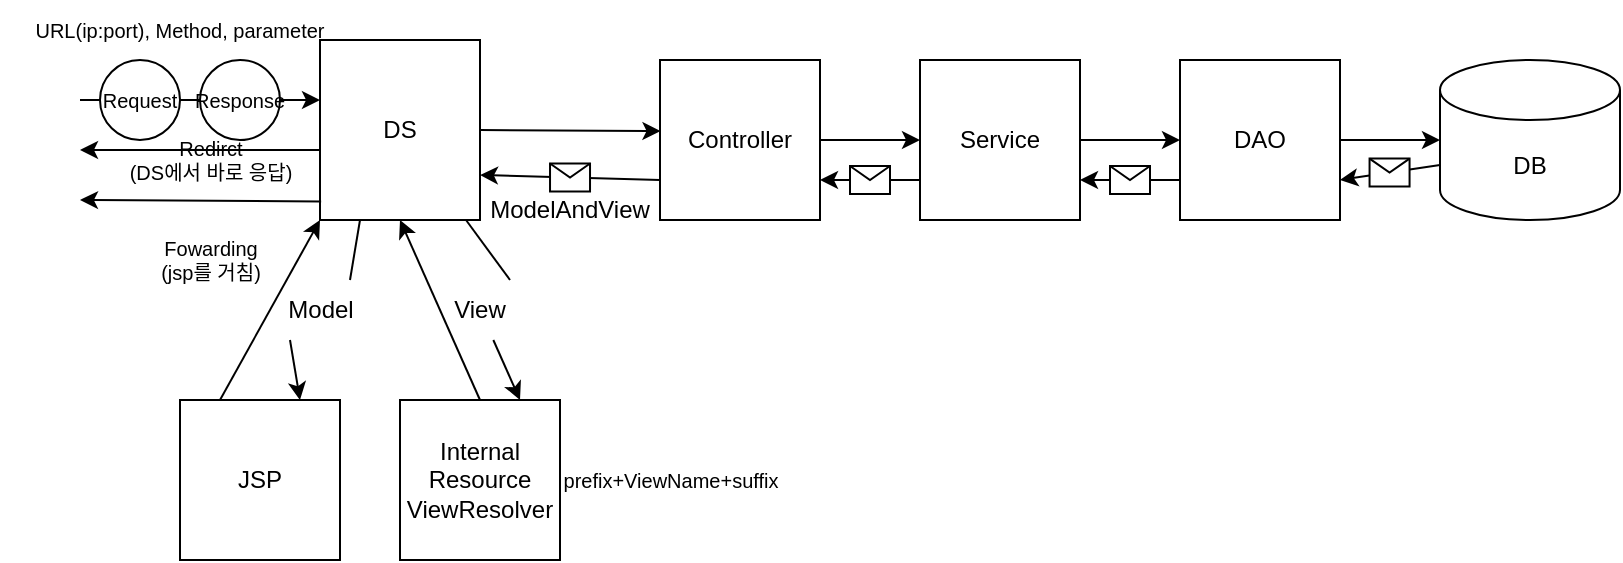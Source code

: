 <mxfile version="20.8.17" type="github" pages="3">
  <diagram name="페이지-1" id="kmOCGzDiKC8r4Smnca_1">
    <mxGraphModel dx="2876" dy="999" grid="1" gridSize="10" guides="1" tooltips="1" connect="1" arrows="1" fold="1" page="1" pageScale="1" pageWidth="827" pageHeight="1169" math="0" shadow="0">
      <root>
        <mxCell id="0" />
        <mxCell id="1" parent="0" />
        <mxCell id="FqQMGIi-P3rt23NI9rXm-1" value="DB" style="shape=cylinder3;whiteSpace=wrap;html=1;boundedLbl=1;backgroundOutline=1;size=15;" parent="1" vertex="1">
          <mxGeometry x="330" y="410" width="90" height="80" as="geometry" />
        </mxCell>
        <mxCell id="FqQMGIi-P3rt23NI9rXm-2" value="DAO" style="whiteSpace=wrap;html=1;aspect=fixed;" parent="1" vertex="1">
          <mxGeometry x="200" y="410" width="80" height="80" as="geometry" />
        </mxCell>
        <mxCell id="FqQMGIi-P3rt23NI9rXm-3" value="Service" style="rounded=0;whiteSpace=wrap;html=1;" parent="1" vertex="1">
          <mxGeometry x="70" y="410" width="80" height="80" as="geometry" />
        </mxCell>
        <mxCell id="FqQMGIi-P3rt23NI9rXm-4" value="Controller" style="rounded=0;whiteSpace=wrap;html=1;" parent="1" vertex="1">
          <mxGeometry x="-60" y="410" width="80" height="80" as="geometry" />
        </mxCell>
        <mxCell id="FqQMGIi-P3rt23NI9rXm-5" value="JSP" style="rounded=0;whiteSpace=wrap;html=1;" parent="1" vertex="1">
          <mxGeometry x="-300" y="580" width="80" height="80" as="geometry" />
        </mxCell>
        <mxCell id="FqQMGIi-P3rt23NI9rXm-6" value="DS" style="rounded=0;whiteSpace=wrap;html=1;" parent="1" vertex="1">
          <mxGeometry x="-230" y="400" width="80" height="90" as="geometry" />
        </mxCell>
        <mxCell id="FqQMGIi-P3rt23NI9rXm-7" value="Internal&lt;br&gt;Resource&lt;br&gt;ViewResolver" style="rounded=0;whiteSpace=wrap;html=1;" parent="1" vertex="1">
          <mxGeometry x="-190" y="580" width="80" height="80" as="geometry" />
        </mxCell>
        <mxCell id="FqQMGIi-P3rt23NI9rXm-9" value="" style="endArrow=classic;html=1;rounded=0;entryX=0.003;entryY=0.444;entryDx=0;entryDy=0;exitX=1;exitY=0.5;exitDx=0;exitDy=0;entryPerimeter=0;" parent="1" source="FqQMGIi-P3rt23NI9rXm-6" target="FqQMGIi-P3rt23NI9rXm-4" edge="1">
          <mxGeometry width="50" height="50" relative="1" as="geometry">
            <mxPoint x="-90" y="450" as="sourcePoint" />
            <mxPoint x="-40" y="400" as="targetPoint" />
          </mxGeometry>
        </mxCell>
        <mxCell id="FqQMGIi-P3rt23NI9rXm-10" value="" style="endArrow=classic;html=1;rounded=0;entryX=0;entryY=0.5;entryDx=0;entryDy=0;exitX=1;exitY=0.5;exitDx=0;exitDy=0;" parent="1" source="FqQMGIi-P3rt23NI9rXm-4" target="FqQMGIi-P3rt23NI9rXm-3" edge="1">
          <mxGeometry width="50" height="50" relative="1" as="geometry">
            <mxPoint x="40" y="450" as="sourcePoint" />
            <mxPoint x="90" y="400" as="targetPoint" />
          </mxGeometry>
        </mxCell>
        <mxCell id="FqQMGIi-P3rt23NI9rXm-11" value="" style="endArrow=classic;html=1;rounded=0;entryX=0;entryY=0.5;entryDx=0;entryDy=0;exitX=1;exitY=0.5;exitDx=0;exitDy=0;" parent="1" source="FqQMGIi-P3rt23NI9rXm-3" target="FqQMGIi-P3rt23NI9rXm-2" edge="1">
          <mxGeometry width="50" height="50" relative="1" as="geometry">
            <mxPoint x="170" y="450" as="sourcePoint" />
            <mxPoint x="220" y="400" as="targetPoint" />
          </mxGeometry>
        </mxCell>
        <mxCell id="FqQMGIi-P3rt23NI9rXm-12" value="" style="endArrow=classic;html=1;rounded=0;entryX=0;entryY=0.5;entryDx=0;entryDy=0;entryPerimeter=0;exitX=1;exitY=0.5;exitDx=0;exitDy=0;" parent="1" source="FqQMGIi-P3rt23NI9rXm-2" target="FqQMGIi-P3rt23NI9rXm-1" edge="1">
          <mxGeometry width="50" height="50" relative="1" as="geometry">
            <mxPoint x="300" y="450" as="sourcePoint" />
            <mxPoint x="350" y="400" as="targetPoint" />
          </mxGeometry>
        </mxCell>
        <mxCell id="FqQMGIi-P3rt23NI9rXm-13" value="" style="endArrow=classic;html=1;rounded=0;exitX=0;exitY=0;exitDx=0;exitDy=52.5;exitPerimeter=0;" parent="1" source="FqQMGIi-P3rt23NI9rXm-1" edge="1">
          <mxGeometry relative="1" as="geometry">
            <mxPoint x="50" y="569.66" as="sourcePoint" />
            <mxPoint x="280" y="470" as="targetPoint" />
          </mxGeometry>
        </mxCell>
        <mxCell id="FqQMGIi-P3rt23NI9rXm-14" value="" style="shape=message;html=1;outlineConnect=0;" parent="FqQMGIi-P3rt23NI9rXm-13" vertex="1">
          <mxGeometry width="20" height="14" relative="1" as="geometry">
            <mxPoint x="-10" y="-7" as="offset" />
          </mxGeometry>
        </mxCell>
        <mxCell id="FqQMGIi-P3rt23NI9rXm-15" value="" style="endArrow=classic;html=1;rounded=0;exitX=0;exitY=0.75;exitDx=0;exitDy=0;entryX=1;entryY=0.75;entryDx=0;entryDy=0;" parent="1" source="FqQMGIi-P3rt23NI9rXm-2" target="FqQMGIi-P3rt23NI9rXm-3" edge="1">
          <mxGeometry relative="1" as="geometry">
            <mxPoint x="130" y="560" as="sourcePoint" />
            <mxPoint x="150" y="475" as="targetPoint" />
          </mxGeometry>
        </mxCell>
        <mxCell id="FqQMGIi-P3rt23NI9rXm-16" value="" style="shape=message;html=1;outlineConnect=0;" parent="FqQMGIi-P3rt23NI9rXm-15" vertex="1">
          <mxGeometry width="20" height="14" relative="1" as="geometry">
            <mxPoint x="-10" y="-7" as="offset" />
          </mxGeometry>
        </mxCell>
        <mxCell id="FqQMGIi-P3rt23NI9rXm-17" value="" style="endArrow=classic;html=1;rounded=0;exitX=0;exitY=0.75;exitDx=0;exitDy=0;entryX=1;entryY=0.75;entryDx=0;entryDy=0;" parent="1" source="FqQMGIi-P3rt23NI9rXm-3" target="FqQMGIi-P3rt23NI9rXm-4" edge="1">
          <mxGeometry relative="1" as="geometry">
            <mxPoint x="-40" y="540" as="sourcePoint" />
            <mxPoint x="60" y="540" as="targetPoint" />
          </mxGeometry>
        </mxCell>
        <mxCell id="FqQMGIi-P3rt23NI9rXm-18" value="" style="shape=message;html=1;outlineConnect=0;" parent="FqQMGIi-P3rt23NI9rXm-17" vertex="1">
          <mxGeometry width="20" height="14" relative="1" as="geometry">
            <mxPoint x="-10" y="-7" as="offset" />
          </mxGeometry>
        </mxCell>
        <mxCell id="FqQMGIi-P3rt23NI9rXm-19" value="" style="endArrow=classic;html=1;rounded=0;entryX=1;entryY=0.75;entryDx=0;entryDy=0;exitX=0;exitY=0.75;exitDx=0;exitDy=0;" parent="1" source="FqQMGIi-P3rt23NI9rXm-4" target="FqQMGIi-P3rt23NI9rXm-6" edge="1">
          <mxGeometry relative="1" as="geometry">
            <mxPoint x="-60" y="470" as="sourcePoint" />
            <mxPoint x="60" y="540" as="targetPoint" />
          </mxGeometry>
        </mxCell>
        <mxCell id="FqQMGIi-P3rt23NI9rXm-20" value="" style="shape=message;html=1;outlineConnect=0;" parent="FqQMGIi-P3rt23NI9rXm-19" vertex="1">
          <mxGeometry width="20" height="14" relative="1" as="geometry">
            <mxPoint x="-10" y="-7" as="offset" />
          </mxGeometry>
        </mxCell>
        <mxCell id="FqQMGIi-P3rt23NI9rXm-22" value="ModelAndView" style="text;html=1;strokeColor=none;fillColor=none;align=center;verticalAlign=middle;whiteSpace=wrap;rounded=0;" parent="1" vertex="1">
          <mxGeometry x="-170" y="470" width="130" height="30" as="geometry" />
        </mxCell>
        <mxCell id="FqQMGIi-P3rt23NI9rXm-23" value="" style="endArrow=classic;html=1;rounded=0;entryX=0.75;entryY=0;entryDx=0;entryDy=0;startArrow=none;" parent="1" source="FqQMGIi-P3rt23NI9rXm-24" target="FqQMGIi-P3rt23NI9rXm-7" edge="1">
          <mxGeometry width="50" height="50" relative="1" as="geometry">
            <mxPoint x="-10" y="560" as="sourcePoint" />
            <mxPoint x="40" y="510" as="targetPoint" />
          </mxGeometry>
        </mxCell>
        <mxCell id="FqQMGIi-P3rt23NI9rXm-25" value="&lt;font style=&quot;font-size: 10px;&quot;&gt;prefix+ViewName+suffix&lt;/font&gt;" style="text;html=1;align=center;verticalAlign=middle;resizable=0;points=[];autosize=1;strokeColor=none;fillColor=none;" parent="1" vertex="1">
          <mxGeometry x="-120" y="605" width="130" height="30" as="geometry" />
        </mxCell>
        <mxCell id="FqQMGIi-P3rt23NI9rXm-26" value="" style="endArrow=classic;html=1;rounded=0;exitX=0.5;exitY=0;exitDx=0;exitDy=0;entryX=0.5;entryY=1;entryDx=0;entryDy=0;" parent="1" source="FqQMGIi-P3rt23NI9rXm-7" target="FqQMGIi-P3rt23NI9rXm-6" edge="1">
          <mxGeometry width="50" height="50" relative="1" as="geometry">
            <mxPoint x="-10" y="560" as="sourcePoint" />
            <mxPoint x="40" y="510" as="targetPoint" />
          </mxGeometry>
        </mxCell>
        <mxCell id="FqQMGIi-P3rt23NI9rXm-28" value="" style="endArrow=classic;html=1;rounded=0;exitX=0.25;exitY=1;exitDx=0;exitDy=0;entryX=0.75;entryY=0;entryDx=0;entryDy=0;startArrow=none;" parent="1" source="FqQMGIi-P3rt23NI9rXm-34" target="FqQMGIi-P3rt23NI9rXm-5" edge="1">
          <mxGeometry width="50" height="50" relative="1" as="geometry">
            <mxPoint x="-270" y="670" as="sourcePoint" />
            <mxPoint x="-220" y="620" as="targetPoint" />
          </mxGeometry>
        </mxCell>
        <mxCell id="FqQMGIi-P3rt23NI9rXm-31" value="" style="endArrow=classic;html=1;rounded=0;exitX=0.25;exitY=0;exitDx=0;exitDy=0;" parent="1" source="FqQMGIi-P3rt23NI9rXm-5" edge="1">
          <mxGeometry width="50" height="50" relative="1" as="geometry">
            <mxPoint x="-280" y="540" as="sourcePoint" />
            <mxPoint x="-230" y="490" as="targetPoint" />
          </mxGeometry>
        </mxCell>
        <mxCell id="FqQMGIi-P3rt23NI9rXm-35" value="" style="endArrow=none;html=1;rounded=0;entryX=0.75;entryY=0;entryDx=0;entryDy=0;" parent="1" source="FqQMGIi-P3rt23NI9rXm-6" target="FqQMGIi-P3rt23NI9rXm-24" edge="1">
          <mxGeometry width="50" height="50" relative="1" as="geometry">
            <mxPoint x="-171.538" y="490.0" as="sourcePoint" />
            <mxPoint x="-130" y="580" as="targetPoint" />
          </mxGeometry>
        </mxCell>
        <mxCell id="FqQMGIi-P3rt23NI9rXm-24" value="View" style="text;html=1;strokeColor=none;fillColor=none;align=center;verticalAlign=middle;whiteSpace=wrap;rounded=0;" parent="1" vertex="1">
          <mxGeometry x="-180" y="520" width="60" height="30" as="geometry" />
        </mxCell>
        <mxCell id="FqQMGIi-P3rt23NI9rXm-36" value="" style="endArrow=none;html=1;rounded=0;exitX=0.25;exitY=1;exitDx=0;exitDy=0;entryX=0.75;entryY=0;entryDx=0;entryDy=0;" parent="1" source="FqQMGIi-P3rt23NI9rXm-6" target="FqQMGIi-P3rt23NI9rXm-34" edge="1">
          <mxGeometry width="50" height="50" relative="1" as="geometry">
            <mxPoint x="-210" y="490.0" as="sourcePoint" />
            <mxPoint x="-240" y="580" as="targetPoint" />
          </mxGeometry>
        </mxCell>
        <mxCell id="FqQMGIi-P3rt23NI9rXm-34" value="Model" style="text;html=1;align=center;verticalAlign=middle;resizable=0;points=[];autosize=1;strokeColor=none;fillColor=none;" parent="1" vertex="1">
          <mxGeometry x="-260" y="520" width="60" height="30" as="geometry" />
        </mxCell>
        <mxCell id="FqQMGIi-P3rt23NI9rXm-37" value="" style="endArrow=classic;html=1;rounded=0;exitX=0;exitY=0.611;exitDx=0;exitDy=0;exitPerimeter=0;" parent="1" source="FqQMGIi-P3rt23NI9rXm-6" edge="1">
          <mxGeometry width="50" height="50" relative="1" as="geometry">
            <mxPoint x="-10" y="560" as="sourcePoint" />
            <mxPoint x="-350" y="455" as="targetPoint" />
          </mxGeometry>
        </mxCell>
        <mxCell id="FqQMGIi-P3rt23NI9rXm-39" value="" style="endArrow=classic;html=1;rounded=0;fontSize=10;" parent="1" edge="1">
          <mxGeometry width="50" height="50" relative="1" as="geometry">
            <mxPoint x="-350" y="430" as="sourcePoint" />
            <mxPoint x="-230" y="430" as="targetPoint" />
          </mxGeometry>
        </mxCell>
        <mxCell id="FqQMGIi-P3rt23NI9rXm-40" value="URL(ip:port), Method, parameter" style="text;html=1;strokeColor=none;fillColor=none;align=center;verticalAlign=middle;whiteSpace=wrap;rounded=0;fontSize=10;" parent="1" vertex="1">
          <mxGeometry x="-390" y="380" width="180" height="30" as="geometry" />
        </mxCell>
        <mxCell id="FqQMGIi-P3rt23NI9rXm-41" value="Request" style="ellipse;whiteSpace=wrap;html=1;aspect=fixed;fontSize=10;" parent="1" vertex="1">
          <mxGeometry x="-340" y="410" width="40" height="40" as="geometry" />
        </mxCell>
        <mxCell id="FqQMGIi-P3rt23NI9rXm-42" value="Response" style="ellipse;whiteSpace=wrap;html=1;aspect=fixed;fontSize=10;" parent="1" vertex="1">
          <mxGeometry x="-290" y="410" width="40" height="40" as="geometry" />
        </mxCell>
        <mxCell id="FqQMGIi-P3rt23NI9rXm-47" value="Redirct&lt;br&gt;(DS에서 바로 응답)" style="text;html=1;align=center;verticalAlign=middle;resizable=0;points=[];autosize=1;strokeColor=none;fillColor=none;fontSize=10;" parent="1" vertex="1">
          <mxGeometry x="-340" y="440" width="110" height="40" as="geometry" />
        </mxCell>
        <mxCell id="FqQMGIi-P3rt23NI9rXm-49" value="Fowarding&lt;br&gt;(jsp를 거침)" style="text;html=1;align=center;verticalAlign=middle;resizable=0;points=[];autosize=1;strokeColor=none;fillColor=none;fontSize=10;" parent="1" vertex="1">
          <mxGeometry x="-325" y="490" width="80" height="40" as="geometry" />
        </mxCell>
        <mxCell id="FqQMGIi-P3rt23NI9rXm-50" value="" style="endArrow=classic;html=1;rounded=0;fontSize=10;exitX=0.007;exitY=0.897;exitDx=0;exitDy=0;exitPerimeter=0;" parent="1" source="FqQMGIi-P3rt23NI9rXm-6" edge="1">
          <mxGeometry width="50" height="50" relative="1" as="geometry">
            <mxPoint x="40" y="550" as="sourcePoint" />
            <mxPoint x="-350" y="480" as="targetPoint" />
          </mxGeometry>
        </mxCell>
      </root>
    </mxGraphModel>
  </diagram>
  <diagram id="bPMXO4C8XbGzKdo8tmHt" name="페이지-2">
    <mxGraphModel dx="1434" dy="699" grid="1" gridSize="10" guides="1" tooltips="1" connect="1" arrows="1" fold="1" page="1" pageScale="1" pageWidth="1169" pageHeight="827" math="0" shadow="0">
      <root>
        <mxCell id="0" />
        <mxCell id="1" parent="0" />
        <mxCell id="dd86sk9YXWkYfN5iBjNa-2" value="ProductDAO" style="swimlane;fontStyle=1;align=center;verticalAlign=top;childLayout=stackLayout;horizontal=1;startSize=26;horizontalStack=0;resizeParent=1;resizeParentMax=0;resizeLast=0;collapsible=1;marginBottom=0;fontSize=10;" parent="1" vertex="1">
          <mxGeometry x="880" y="359" width="240" height="158" as="geometry" />
        </mxCell>
        <mxCell id="dd86sk9YXWkYfN5iBjNa-3" value="- sqlSession: SqlSession&#xa;- NAMESPACE : String" style="text;strokeColor=none;fillColor=none;align=left;verticalAlign=top;spacingLeft=4;spacingRight=4;overflow=hidden;rotatable=0;points=[[0,0.5],[1,0.5]];portConstraint=eastwest;fontSize=10;" parent="dd86sk9YXWkYfN5iBjNa-2" vertex="1">
          <mxGeometry y="26" width="240" height="54" as="geometry" />
        </mxCell>
        <mxCell id="dd86sk9YXWkYfN5iBjNa-4" value="" style="line;strokeWidth=1;fillColor=none;align=left;verticalAlign=middle;spacingTop=-1;spacingLeft=3;spacingRight=3;rotatable=0;labelPosition=right;points=[];portConstraint=eastwest;strokeColor=inherit;fontSize=10;" parent="dd86sk9YXWkYfN5iBjNa-2" vertex="1">
          <mxGeometry y="80" width="240" height="8" as="geometry" />
        </mxCell>
        <mxCell id="dd86sk9YXWkYfN5iBjNa-5" value="+ getProudctList(): List&lt;ProudctDTO&gt;&#xa;+ getProductDetail(ProductDTO): ProductDTO&#xa;+ setProductAdd(ProductDTO): int" style="text;strokeColor=none;fillColor=none;align=left;verticalAlign=top;spacingLeft=4;spacingRight=4;overflow=hidden;rotatable=0;points=[[0,0.5],[1,0.5]];portConstraint=eastwest;fontSize=10;" parent="dd86sk9YXWkYfN5iBjNa-2" vertex="1">
          <mxGeometry y="88" width="240" height="70" as="geometry" />
        </mxCell>
        <mxCell id="dd86sk9YXWkYfN5iBjNa-6" value="&lt;span style=&quot;font-size: 12px;&quot;&gt;Product&lt;/span&gt;" style="text;html=1;align=center;verticalAlign=middle;resizable=0;points=[];autosize=1;strokeColor=none;fillColor=none;fontSize=10;" parent="1" vertex="1">
          <mxGeometry x="570" y="269" width="60" height="30" as="geometry" />
        </mxCell>
        <mxCell id="dd86sk9YXWkYfN5iBjNa-8" value="ProductService" style="swimlane;fontStyle=1;align=center;verticalAlign=top;childLayout=stackLayout;horizontal=1;startSize=26;horizontalStack=0;resizeParent=1;resizeParentMax=0;resizeLast=0;collapsible=1;marginBottom=0;fontSize=12;" parent="1" vertex="1">
          <mxGeometry x="480" y="349" width="340" height="180" as="geometry" />
        </mxCell>
        <mxCell id="dd86sk9YXWkYfN5iBjNa-9" value="- productDAO: ProductDAO" style="text;strokeColor=none;fillColor=none;align=left;verticalAlign=top;spacingLeft=4;spacingRight=4;overflow=hidden;rotatable=0;points=[[0,0.5],[1,0.5]];portConstraint=eastwest;fontSize=12;" parent="dd86sk9YXWkYfN5iBjNa-8" vertex="1">
          <mxGeometry y="26" width="340" height="26" as="geometry" />
        </mxCell>
        <mxCell id="dd86sk9YXWkYfN5iBjNa-10" value="" style="line;strokeWidth=1;fillColor=none;align=left;verticalAlign=middle;spacingTop=-1;spacingLeft=3;spacingRight=3;rotatable=0;labelPosition=right;points=[];portConstraint=eastwest;strokeColor=inherit;fontSize=12;" parent="dd86sk9YXWkYfN5iBjNa-8" vertex="1">
          <mxGeometry y="52" width="340" height="8" as="geometry" />
        </mxCell>
        <mxCell id="dd86sk9YXWkYfN5iBjNa-11" value="+ getProudctList(): List&lt;ProudctDTO&gt;&#xa;+ getProductDetail(ProductDTO): ProductDTO&#xa;+ setProductAdd(ProductDTO,  List&lt;ProductOptionDTO): int" style="text;strokeColor=none;fillColor=none;align=left;verticalAlign=top;spacingLeft=4;spacingRight=4;overflow=hidden;rotatable=0;points=[[0,0.5],[1,0.5]];portConstraint=eastwest;fontSize=12;" parent="dd86sk9YXWkYfN5iBjNa-8" vertex="1">
          <mxGeometry y="60" width="340" height="120" as="geometry" />
        </mxCell>
        <mxCell id="dd86sk9YXWkYfN5iBjNa-13" value="ProductController" style="swimlane;fontStyle=1;align=center;verticalAlign=top;childLayout=stackLayout;horizontal=1;startSize=26;horizontalStack=0;resizeParent=1;resizeParentMax=0;resizeLast=0;collapsible=1;marginBottom=0;fontSize=12;" parent="1" vertex="1">
          <mxGeometry x="80" y="319" width="340" height="240" as="geometry" />
        </mxCell>
        <mxCell id="dd86sk9YXWkYfN5iBjNa-14" value="- productService: ProductService" style="text;strokeColor=none;fillColor=none;align=left;verticalAlign=top;spacingLeft=4;spacingRight=4;overflow=hidden;rotatable=0;points=[[0,0.5],[1,0.5]];portConstraint=eastwest;fontSize=12;" parent="dd86sk9YXWkYfN5iBjNa-13" vertex="1">
          <mxGeometry y="26" width="340" height="26" as="geometry" />
        </mxCell>
        <mxCell id="dd86sk9YXWkYfN5iBjNa-15" value="" style="line;strokeWidth=1;fillColor=none;align=left;verticalAlign=middle;spacingTop=-1;spacingLeft=3;spacingRight=3;rotatable=0;labelPosition=right;points=[];portConstraint=eastwest;strokeColor=inherit;fontSize=12;" parent="dd86sk9YXWkYfN5iBjNa-13" vertex="1">
          <mxGeometry y="52" width="340" height="8" as="geometry" />
        </mxCell>
        <mxCell id="dd86sk9YXWkYfN5iBjNa-16" value="+ getProudctList(): ModelAndView&#xa;+ getProductDetail(ProductDTO): String&#xa;+ setProductAdd(): void&#xa;+ setProductAdd(ProductDTO): String" style="text;strokeColor=none;fillColor=none;align=left;verticalAlign=top;spacingLeft=4;spacingRight=4;overflow=hidden;rotatable=0;points=[[0,0.5],[1,0.5]];portConstraint=eastwest;fontSize=12;" parent="dd86sk9YXWkYfN5iBjNa-13" vertex="1">
          <mxGeometry y="60" width="340" height="180" as="geometry" />
        </mxCell>
        <mxCell id="dd86sk9YXWkYfN5iBjNa-17" value="" style="edgeStyle=orthogonalEdgeStyle;rounded=0;orthogonalLoop=1;jettySize=auto;html=1;fontSize=12;" parent="1" source="dd86sk9YXWkYfN5iBjNa-16" target="dd86sk9YXWkYfN5iBjNa-11" edge="1">
          <mxGeometry relative="1" as="geometry" />
        </mxCell>
        <mxCell id="dd86sk9YXWkYfN5iBjNa-18" value="" style="edgeStyle=orthogonalEdgeStyle;rounded=0;orthogonalLoop=1;jettySize=auto;html=1;fontSize=12;entryX=0.003;entryY=0.351;entryDx=0;entryDy=0;entryPerimeter=0;" parent="1" target="dd86sk9YXWkYfN5iBjNa-5" edge="1">
          <mxGeometry relative="1" as="geometry">
            <mxPoint x="820" y="472" as="sourcePoint" />
          </mxGeometry>
        </mxCell>
      </root>
    </mxGraphModel>
  </diagram>
  <diagram id="oPBfthT1JkTsnm_M660C" name="페이지-3">
    <mxGraphModel dx="1434" dy="699" grid="1" gridSize="10" guides="1" tooltips="1" connect="1" arrows="1" fold="1" page="1" pageScale="1" pageWidth="1169" pageHeight="827" math="0" shadow="0">
      <root>
        <mxCell id="0" />
        <mxCell id="1" parent="0" />
        <mxCell id="bkIcqQfw6yyNAf9MLGyl-1" value="Member" style="text;html=1;align=center;verticalAlign=middle;resizable=0;points=[];autosize=1;strokeColor=none;fillColor=none;fontSize=12;" parent="1" vertex="1">
          <mxGeometry x="535" y="270" width="70" height="30" as="geometry" />
        </mxCell>
        <mxCell id="bkIcqQfw6yyNAf9MLGyl-2" value="MemberDAO" style="swimlane;fontStyle=1;align=center;verticalAlign=top;childLayout=stackLayout;horizontal=1;startSize=26;horizontalStack=0;resizeParent=1;resizeParentMax=0;resizeLast=0;collapsible=1;marginBottom=0;fontSize=12;" parent="1" vertex="1">
          <mxGeometry x="840" y="330" width="230" height="200" as="geometry" />
        </mxCell>
        <mxCell id="bkIcqQfw6yyNAf9MLGyl-3" value="- sqlSession: SqlSession&#xa;- NAMESPACE: String" style="text;strokeColor=none;fillColor=none;align=left;verticalAlign=top;spacingLeft=4;spacingRight=4;overflow=hidden;rotatable=0;points=[[0,0.5],[1,0.5]];portConstraint=eastwest;fontSize=12;" parent="bkIcqQfw6yyNAf9MLGyl-2" vertex="1">
          <mxGeometry y="26" width="230" height="94" as="geometry" />
        </mxCell>
        <mxCell id="bkIcqQfw6yyNAf9MLGyl-4" value="" style="line;strokeWidth=1;fillColor=none;align=left;verticalAlign=middle;spacingTop=-1;spacingLeft=3;spacingRight=3;rotatable=0;labelPosition=right;points=[];portConstraint=eastwest;strokeColor=inherit;fontSize=12;" parent="bkIcqQfw6yyNAf9MLGyl-2" vertex="1">
          <mxGeometry y="120" width="230" height="8" as="geometry" />
        </mxCell>
        <mxCell id="bkIcqQfw6yyNAf9MLGyl-5" value="+ setMemberJoin(MemberDTO): int&#xa;+ getMemberList():List&lt;MemberDTO&gt;" style="text;strokeColor=none;fillColor=none;align=left;verticalAlign=top;spacingLeft=4;spacingRight=4;overflow=hidden;rotatable=0;points=[[0,0.5],[1,0.5]];portConstraint=eastwest;fontSize=12;" parent="bkIcqQfw6yyNAf9MLGyl-2" vertex="1">
          <mxGeometry y="128" width="230" height="72" as="geometry" />
        </mxCell>
        <mxCell id="bkIcqQfw6yyNAf9MLGyl-6" value="MemberService " style="swimlane;fontStyle=1;align=center;verticalAlign=top;childLayout=stackLayout;horizontal=1;startSize=26;horizontalStack=0;resizeParent=1;resizeParentMax=0;resizeLast=0;collapsible=1;marginBottom=0;fontSize=12;" parent="1" vertex="1">
          <mxGeometry x="450" y="350" width="240" height="150" as="geometry" />
        </mxCell>
        <mxCell id="bkIcqQfw6yyNAf9MLGyl-7" value="- memberDAO:MemberDAO" style="text;strokeColor=none;fillColor=none;align=left;verticalAlign=top;spacingLeft=4;spacingRight=4;overflow=hidden;rotatable=0;points=[[0,0.5],[1,0.5]];portConstraint=eastwest;fontSize=12;" parent="bkIcqQfw6yyNAf9MLGyl-6" vertex="1">
          <mxGeometry y="26" width="240" height="26" as="geometry" />
        </mxCell>
        <mxCell id="bkIcqQfw6yyNAf9MLGyl-8" value="" style="line;strokeWidth=1;fillColor=none;align=left;verticalAlign=middle;spacingTop=-1;spacingLeft=3;spacingRight=3;rotatable=0;labelPosition=right;points=[];portConstraint=eastwest;strokeColor=inherit;fontSize=12;" parent="bkIcqQfw6yyNAf9MLGyl-6" vertex="1">
          <mxGeometry y="52" width="240" height="8" as="geometry" />
        </mxCell>
        <mxCell id="bkIcqQfw6yyNAf9MLGyl-9" value="+ setMebmerJoin(MemberDTO): int&#xa;" style="text;strokeColor=none;fillColor=none;align=left;verticalAlign=top;spacingLeft=4;spacingRight=4;overflow=hidden;rotatable=0;points=[[0,0.5],[1,0.5]];portConstraint=eastwest;fontSize=12;" parent="bkIcqQfw6yyNAf9MLGyl-6" vertex="1">
          <mxGeometry y="60" width="240" height="90" as="geometry" />
        </mxCell>
        <mxCell id="bkIcqQfw6yyNAf9MLGyl-10" value="MemberController" style="swimlane;fontStyle=1;align=center;verticalAlign=top;childLayout=stackLayout;horizontal=1;startSize=26;horizontalStack=0;resizeParent=1;resizeParentMax=0;resizeLast=0;collapsible=1;marginBottom=0;fontSize=12;" parent="1" vertex="1">
          <mxGeometry x="80" y="340" width="230" height="170" as="geometry" />
        </mxCell>
        <mxCell id="bkIcqQfw6yyNAf9MLGyl-11" value="- memberService:MemberService" style="text;strokeColor=none;fillColor=none;align=left;verticalAlign=top;spacingLeft=4;spacingRight=4;overflow=hidden;rotatable=0;points=[[0,0.5],[1,0.5]];portConstraint=eastwest;fontSize=12;" parent="bkIcqQfw6yyNAf9MLGyl-10" vertex="1">
          <mxGeometry y="26" width="230" height="26" as="geometry" />
        </mxCell>
        <mxCell id="bkIcqQfw6yyNAf9MLGyl-12" value="" style="line;strokeWidth=1;fillColor=none;align=left;verticalAlign=middle;spacingTop=-1;spacingLeft=3;spacingRight=3;rotatable=0;labelPosition=right;points=[];portConstraint=eastwest;strokeColor=inherit;fontSize=12;" parent="bkIcqQfw6yyNAf9MLGyl-10" vertex="1">
          <mxGeometry y="52" width="230" height="8" as="geometry" />
        </mxCell>
        <mxCell id="bkIcqQfw6yyNAf9MLGyl-13" value="+ setMemberJoin(): void&#xa;+ setMemberJoin(MemberDTO): String" style="text;strokeColor=none;fillColor=none;align=left;verticalAlign=top;spacingLeft=4;spacingRight=4;overflow=hidden;rotatable=0;points=[[0,0.5],[1,0.5]];portConstraint=eastwest;fontSize=12;" parent="bkIcqQfw6yyNAf9MLGyl-10" vertex="1">
          <mxGeometry y="60" width="230" height="110" as="geometry" />
        </mxCell>
        <mxCell id="bkIcqQfw6yyNAf9MLGyl-14" value="" style="endArrow=classic;html=1;rounded=0;fontSize=12;entryX=0.006;entryY=0.354;entryDx=0;entryDy=0;entryPerimeter=0;" parent="1" target="bkIcqQfw6yyNAf9MLGyl-9" edge="1">
          <mxGeometry width="50" height="50" relative="1" as="geometry">
            <mxPoint x="310" y="440" as="sourcePoint" />
            <mxPoint x="730" y="280" as="targetPoint" />
          </mxGeometry>
        </mxCell>
        <mxCell id="bkIcqQfw6yyNAf9MLGyl-15" value="" style="endArrow=classic;html=1;rounded=0;fontSize=12;entryX=-0.005;entryY=0.891;entryDx=0;entryDy=0;entryPerimeter=0;" parent="1" target="bkIcqQfw6yyNAf9MLGyl-3" edge="1">
          <mxGeometry width="50" height="50" relative="1" as="geometry">
            <mxPoint x="690" y="440" as="sourcePoint" />
            <mxPoint x="730" y="280" as="targetPoint" />
          </mxGeometry>
        </mxCell>
      </root>
    </mxGraphModel>
  </diagram>
</mxfile>
